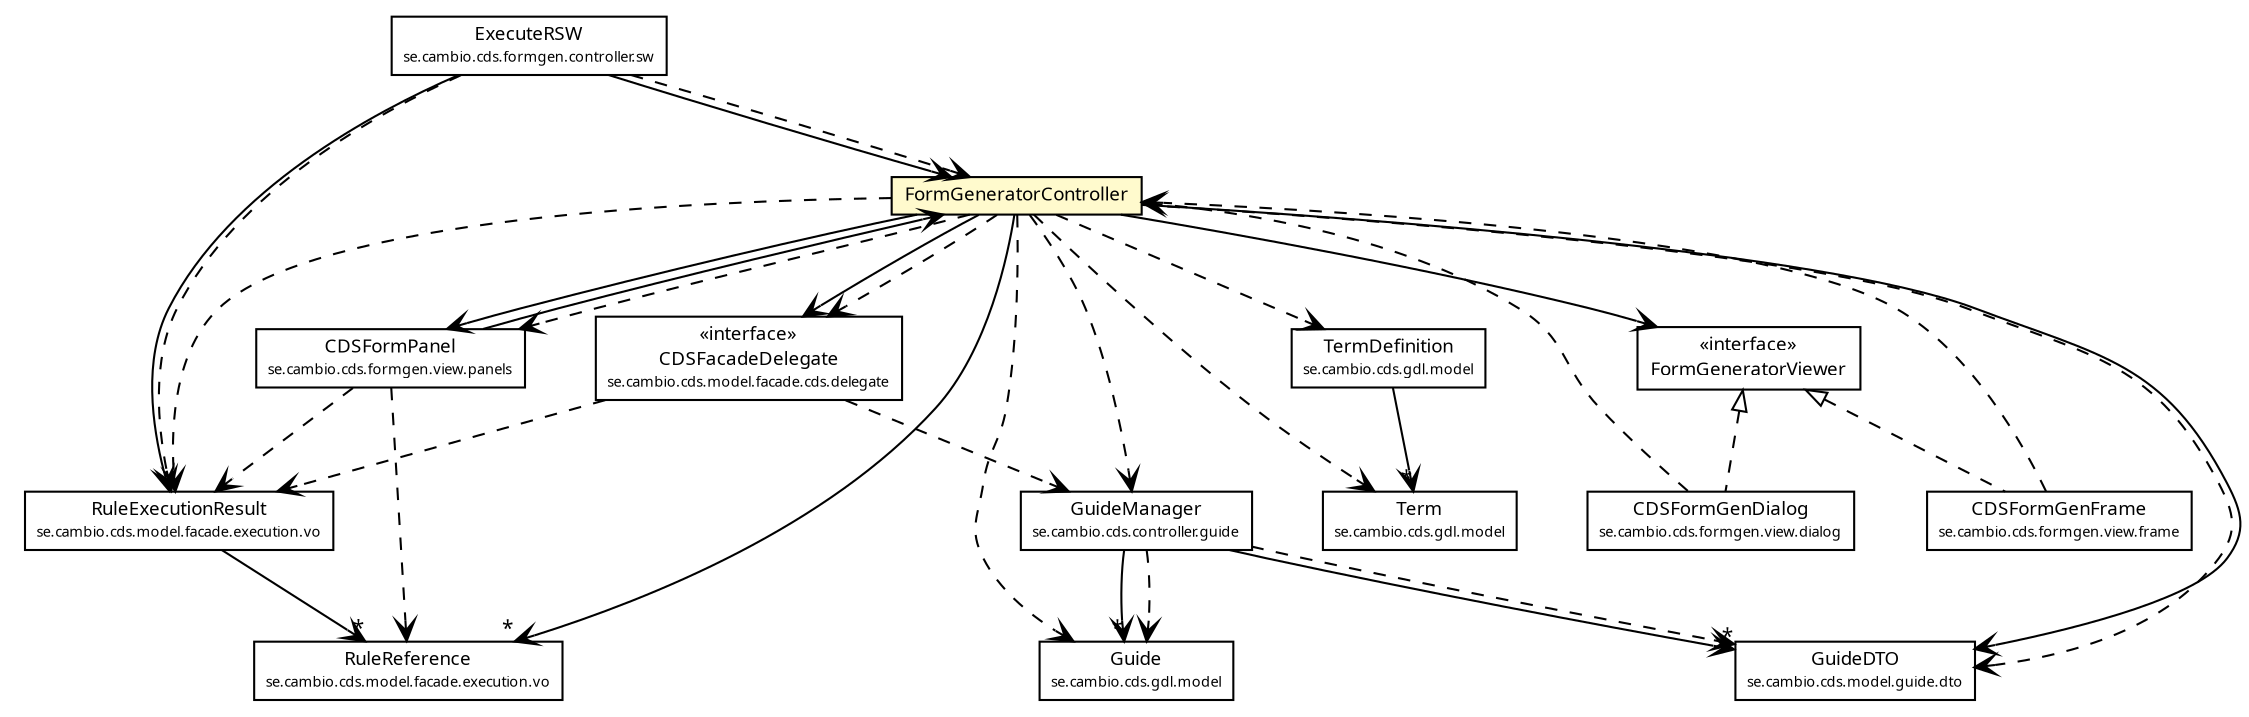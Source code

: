 #!/usr/local/bin/dot
#
# Class diagram 
# Generated by UMLGraph version R5_6 (http://www.umlgraph.org/)
#

digraph G {
	edge [fontname="Trebuchet MS",fontsize=10,labelfontname="Trebuchet MS",labelfontsize=10];
	node [fontname="Trebuchet MS",fontsize=10,shape=plaintext];
	nodesep=0.25;
	ranksep=0.5;
	// se.cambio.cds.model.guide.dto.GuideDTO
	c193852 [label=<<table title="se.cambio.cds.model.guide.dto.GuideDTO" border="0" cellborder="1" cellspacing="0" cellpadding="2" port="p" href="../../model/guide/dto/GuideDTO.html">
		<tr><td><table border="0" cellspacing="0" cellpadding="1">
<tr><td align="center" balign="center"><font face="Trebuchet MS"> GuideDTO </font></td></tr>
<tr><td align="center" balign="center"><font face="Trebuchet MS" point-size="7.0"> se.cambio.cds.model.guide.dto </font></td></tr>
		</table></td></tr>
		</table>>, URL="../../model/guide/dto/GuideDTO.html", fontname="Trebuchet MS", fontcolor="black", fontsize=9.0];
	// se.cambio.cds.gdl.model.TermDefinition
	c193861 [label=<<table title="se.cambio.cds.gdl.model.TermDefinition" border="0" cellborder="1" cellspacing="0" cellpadding="2" port="p" href="../../gdl/model/TermDefinition.html">
		<tr><td><table border="0" cellspacing="0" cellpadding="1">
<tr><td align="center" balign="center"><font face="Trebuchet MS"> TermDefinition </font></td></tr>
<tr><td align="center" balign="center"><font face="Trebuchet MS" point-size="7.0"> se.cambio.cds.gdl.model </font></td></tr>
		</table></td></tr>
		</table>>, URL="../../gdl/model/TermDefinition.html", fontname="Trebuchet MS", fontcolor="black", fontsize=9.0];
	// se.cambio.cds.gdl.model.Term
	c193863 [label=<<table title="se.cambio.cds.gdl.model.Term" border="0" cellborder="1" cellspacing="0" cellpadding="2" port="p" href="../../gdl/model/Term.html">
		<tr><td><table border="0" cellspacing="0" cellpadding="1">
<tr><td align="center" balign="center"><font face="Trebuchet MS"> Term </font></td></tr>
<tr><td align="center" balign="center"><font face="Trebuchet MS" point-size="7.0"> se.cambio.cds.gdl.model </font></td></tr>
		</table></td></tr>
		</table>>, URL="../../gdl/model/Term.html", fontname="Trebuchet MS", fontcolor="black", fontsize=9.0];
	// se.cambio.cds.gdl.model.Guide
	c193870 [label=<<table title="se.cambio.cds.gdl.model.Guide" border="0" cellborder="1" cellspacing="0" cellpadding="2" port="p" href="../../gdl/model/Guide.html">
		<tr><td><table border="0" cellspacing="0" cellpadding="1">
<tr><td align="center" balign="center"><font face="Trebuchet MS"> Guide </font></td></tr>
<tr><td align="center" balign="center"><font face="Trebuchet MS" point-size="7.0"> se.cambio.cds.gdl.model </font></td></tr>
		</table></td></tr>
		</table>>, URL="../../gdl/model/Guide.html", fontname="Trebuchet MS", fontcolor="black", fontsize=9.0];
	// se.cambio.cds.controller.guide.GuideManager
	c193998 [label=<<table title="se.cambio.cds.controller.guide.GuideManager" border="0" cellborder="1" cellspacing="0" cellpadding="2" port="p" href="../../controller/guide/GuideManager.html">
		<tr><td><table border="0" cellspacing="0" cellpadding="1">
<tr><td align="center" balign="center"><font face="Trebuchet MS"> GuideManager </font></td></tr>
<tr><td align="center" balign="center"><font face="Trebuchet MS" point-size="7.0"> se.cambio.cds.controller.guide </font></td></tr>
		</table></td></tr>
		</table>>, URL="../../controller/guide/GuideManager.html", fontname="Trebuchet MS", fontcolor="black", fontsize=9.0];
	// se.cambio.cds.model.facade.cds.delegate.CDSFacadeDelegate
	c194026 [label=<<table title="se.cambio.cds.model.facade.cds.delegate.CDSFacadeDelegate" border="0" cellborder="1" cellspacing="0" cellpadding="2" port="p" href="../../model/facade/cds/delegate/CDSFacadeDelegate.html">
		<tr><td><table border="0" cellspacing="0" cellpadding="1">
<tr><td align="center" balign="center"> &#171;interface&#187; </td></tr>
<tr><td align="center" balign="center"><font face="Trebuchet MS"> CDSFacadeDelegate </font></td></tr>
<tr><td align="center" balign="center"><font face="Trebuchet MS" point-size="7.0"> se.cambio.cds.model.facade.cds.delegate </font></td></tr>
		</table></td></tr>
		</table>>, URL="../../model/facade/cds/delegate/CDSFacadeDelegate.html", fontname="Trebuchet MS", fontcolor="black", fontsize=9.0];
	// se.cambio.cds.model.facade.execution.vo.RuleReference
	c194044 [label=<<table title="se.cambio.cds.model.facade.execution.vo.RuleReference" border="0" cellborder="1" cellspacing="0" cellpadding="2" port="p" href="../../model/facade/execution/vo/RuleReference.html">
		<tr><td><table border="0" cellspacing="0" cellpadding="1">
<tr><td align="center" balign="center"><font face="Trebuchet MS"> RuleReference </font></td></tr>
<tr><td align="center" balign="center"><font face="Trebuchet MS" point-size="7.0"> se.cambio.cds.model.facade.execution.vo </font></td></tr>
		</table></td></tr>
		</table>>, URL="../../model/facade/execution/vo/RuleReference.html", fontname="Trebuchet MS", fontcolor="black", fontsize=9.0];
	// se.cambio.cds.model.facade.execution.vo.RuleExecutionResult
	c194045 [label=<<table title="se.cambio.cds.model.facade.execution.vo.RuleExecutionResult" border="0" cellborder="1" cellspacing="0" cellpadding="2" port="p" href="../../model/facade/execution/vo/RuleExecutionResult.html">
		<tr><td><table border="0" cellspacing="0" cellpadding="1">
<tr><td align="center" balign="center"><font face="Trebuchet MS"> RuleExecutionResult </font></td></tr>
<tr><td align="center" balign="center"><font face="Trebuchet MS" point-size="7.0"> se.cambio.cds.model.facade.execution.vo </font></td></tr>
		</table></td></tr>
		</table>>, URL="../../model/facade/execution/vo/RuleExecutionResult.html", fontname="Trebuchet MS", fontcolor="black", fontsize=9.0];
	// se.cambio.cds.formgen.controller.FormGeneratorViewer
	c194207 [label=<<table title="se.cambio.cds.formgen.controller.FormGeneratorViewer" border="0" cellborder="1" cellspacing="0" cellpadding="2" port="p" href="./FormGeneratorViewer.html">
		<tr><td><table border="0" cellspacing="0" cellpadding="1">
<tr><td align="center" balign="center"> &#171;interface&#187; </td></tr>
<tr><td align="center" balign="center"><font face="Trebuchet MS"> FormGeneratorViewer </font></td></tr>
		</table></td></tr>
		</table>>, URL="./FormGeneratorViewer.html", fontname="Trebuchet MS", fontcolor="black", fontsize=9.0];
	// se.cambio.cds.formgen.controller.FormGeneratorController
	c194208 [label=<<table title="se.cambio.cds.formgen.controller.FormGeneratorController" border="0" cellborder="1" cellspacing="0" cellpadding="2" port="p" bgcolor="lemonChiffon" href="./FormGeneratorController.html">
		<tr><td><table border="0" cellspacing="0" cellpadding="1">
<tr><td align="center" balign="center"><font face="Trebuchet MS"> FormGeneratorController </font></td></tr>
		</table></td></tr>
		</table>>, URL="./FormGeneratorController.html", fontname="Trebuchet MS", fontcolor="black", fontsize=9.0];
	// se.cambio.cds.formgen.controller.sw.ExecuteRSW
	c194209 [label=<<table title="se.cambio.cds.formgen.controller.sw.ExecuteRSW" border="0" cellborder="1" cellspacing="0" cellpadding="2" port="p" href="./sw/ExecuteRSW.html">
		<tr><td><table border="0" cellspacing="0" cellpadding="1">
<tr><td align="center" balign="center"><font face="Trebuchet MS"> ExecuteRSW </font></td></tr>
<tr><td align="center" balign="center"><font face="Trebuchet MS" point-size="7.0"> se.cambio.cds.formgen.controller.sw </font></td></tr>
		</table></td></tr>
		</table>>, URL="./sw/ExecuteRSW.html", fontname="Trebuchet MS", fontcolor="black", fontsize=9.0];
	// se.cambio.cds.formgen.view.dialog.CDSFormGenDialog
	c194211 [label=<<table title="se.cambio.cds.formgen.view.dialog.CDSFormGenDialog" border="0" cellborder="1" cellspacing="0" cellpadding="2" port="p" href="../view/dialog/CDSFormGenDialog.html">
		<tr><td><table border="0" cellspacing="0" cellpadding="1">
<tr><td align="center" balign="center"><font face="Trebuchet MS"> CDSFormGenDialog </font></td></tr>
<tr><td align="center" balign="center"><font face="Trebuchet MS" point-size="7.0"> se.cambio.cds.formgen.view.dialog </font></td></tr>
		</table></td></tr>
		</table>>, URL="../view/dialog/CDSFormGenDialog.html", fontname="Trebuchet MS", fontcolor="black", fontsize=9.0];
	// se.cambio.cds.formgen.view.frame.CDSFormGenFrame
	c194213 [label=<<table title="se.cambio.cds.formgen.view.frame.CDSFormGenFrame" border="0" cellborder="1" cellspacing="0" cellpadding="2" port="p" href="../view/frame/CDSFormGenFrame.html">
		<tr><td><table border="0" cellspacing="0" cellpadding="1">
<tr><td align="center" balign="center"><font face="Trebuchet MS"> CDSFormGenFrame </font></td></tr>
<tr><td align="center" balign="center"><font face="Trebuchet MS" point-size="7.0"> se.cambio.cds.formgen.view.frame </font></td></tr>
		</table></td></tr>
		</table>>, URL="../view/frame/CDSFormGenFrame.html", fontname="Trebuchet MS", fontcolor="black", fontsize=9.0];
	// se.cambio.cds.formgen.view.panels.CDSFormPanel
	c194218 [label=<<table title="se.cambio.cds.formgen.view.panels.CDSFormPanel" border="0" cellborder="1" cellspacing="0" cellpadding="2" port="p" href="../view/panels/CDSFormPanel.html">
		<tr><td><table border="0" cellspacing="0" cellpadding="1">
<tr><td align="center" balign="center"><font face="Trebuchet MS"> CDSFormPanel </font></td></tr>
<tr><td align="center" balign="center"><font face="Trebuchet MS" point-size="7.0"> se.cambio.cds.formgen.view.panels </font></td></tr>
		</table></td></tr>
		</table>>, URL="../view/panels/CDSFormPanel.html", fontname="Trebuchet MS", fontcolor="black", fontsize=9.0];
	//se.cambio.cds.formgen.view.dialog.CDSFormGenDialog implements se.cambio.cds.formgen.controller.FormGeneratorViewer
	c194207:p -> c194211:p [dir=back,arrowtail=empty,style=dashed];
	//se.cambio.cds.formgen.view.frame.CDSFormGenFrame implements se.cambio.cds.formgen.controller.FormGeneratorViewer
	c194207:p -> c194213:p [dir=back,arrowtail=empty,style=dashed];
	// se.cambio.cds.gdl.model.TermDefinition NAVASSOC se.cambio.cds.gdl.model.Term
	c193861:p -> c193863:p [taillabel="", label="", headlabel="*", fontname="Trebuchet MS", fontcolor="black", fontsize=10.0, color="black", arrowhead=open];
	// se.cambio.cds.controller.guide.GuideManager NAVASSOC se.cambio.cds.model.guide.dto.GuideDTO
	c193998:p -> c193852:p [taillabel="", label="", headlabel="*", fontname="Trebuchet MS", fontcolor="black", fontsize=10.0, color="black", arrowhead=open];
	// se.cambio.cds.controller.guide.GuideManager NAVASSOC se.cambio.cds.gdl.model.Guide
	c193998:p -> c193870:p [taillabel="", label="", headlabel="*", fontname="Trebuchet MS", fontcolor="black", fontsize=10.0, color="black", arrowhead=open];
	// se.cambio.cds.model.facade.execution.vo.RuleExecutionResult NAVASSOC se.cambio.cds.model.facade.execution.vo.RuleReference
	c194045:p -> c194044:p [taillabel="", label="", headlabel="*", fontname="Trebuchet MS", fontcolor="black", fontsize=10.0, color="black", arrowhead=open];
	// se.cambio.cds.formgen.controller.FormGeneratorController NAVASSOC se.cambio.cds.model.guide.dto.GuideDTO
	c194208:p -> c193852:p [taillabel="", label="", headlabel="", fontname="Trebuchet MS", fontcolor="black", fontsize=10.0, color="black", arrowhead=open];
	// se.cambio.cds.formgen.controller.FormGeneratorController NAVASSOC se.cambio.cds.model.facade.cds.delegate.CDSFacadeDelegate
	c194208:p -> c194026:p [taillabel="", label="", headlabel="", fontname="Trebuchet MS", fontcolor="black", fontsize=10.0, color="black", arrowhead=open];
	// se.cambio.cds.formgen.controller.FormGeneratorController NAVASSOC se.cambio.cds.formgen.view.panels.CDSFormPanel
	c194208:p -> c194218:p [taillabel="", label="", headlabel="", fontname="Trebuchet MS", fontcolor="black", fontsize=10.0, color="black", arrowhead=open];
	// se.cambio.cds.formgen.controller.FormGeneratorController NAVASSOC se.cambio.cds.formgen.controller.FormGeneratorViewer
	c194208:p -> c194207:p [taillabel="", label="", headlabel="", fontname="Trebuchet MS", fontcolor="black", fontsize=10.0, color="black", arrowhead=open];
	// se.cambio.cds.formgen.controller.FormGeneratorController NAVASSOC se.cambio.cds.model.facade.execution.vo.RuleReference
	c194208:p -> c194044:p [taillabel="", label="", headlabel="*", fontname="Trebuchet MS", fontcolor="black", fontsize=10.0, color="black", arrowhead=open];
	// se.cambio.cds.formgen.controller.sw.ExecuteRSW NAVASSOC se.cambio.cds.model.facade.execution.vo.RuleExecutionResult
	c194209:p -> c194045:p [taillabel="", label="", headlabel="", fontname="Trebuchet MS", fontcolor="black", fontsize=10.0, color="black", arrowhead=open];
	// se.cambio.cds.formgen.controller.sw.ExecuteRSW NAVASSOC se.cambio.cds.formgen.controller.FormGeneratorController
	c194209:p -> c194208:p [taillabel="", label="", headlabel="", fontname="Trebuchet MS", fontcolor="black", fontsize=10.0, color="black", arrowhead=open];
	// se.cambio.cds.formgen.view.panels.CDSFormPanel NAVASSOC se.cambio.cds.formgen.controller.FormGeneratorController
	c194218:p -> c194208:p [taillabel="", label="", headlabel="", fontname="Trebuchet MS", fontcolor="black", fontsize=10.0, color="black", arrowhead=open];
	// se.cambio.cds.controller.guide.GuideManager DEPEND se.cambio.cds.model.guide.dto.GuideDTO
	c193998:p -> c193852:p [taillabel="", label="", headlabel="", fontname="Trebuchet MS", fontcolor="black", fontsize=10.0, color="black", arrowhead=open, style=dashed];
	// se.cambio.cds.controller.guide.GuideManager DEPEND se.cambio.cds.gdl.model.Guide
	c193998:p -> c193870:p [taillabel="", label="", headlabel="", fontname="Trebuchet MS", fontcolor="black", fontsize=10.0, color="black", arrowhead=open, style=dashed];
	// se.cambio.cds.model.facade.cds.delegate.CDSFacadeDelegate DEPEND se.cambio.cds.controller.guide.GuideManager
	c194026:p -> c193998:p [taillabel="", label="", headlabel="", fontname="Trebuchet MS", fontcolor="black", fontsize=10.0, color="black", arrowhead=open, style=dashed];
	// se.cambio.cds.model.facade.cds.delegate.CDSFacadeDelegate DEPEND se.cambio.cds.model.facade.execution.vo.RuleExecutionResult
	c194026:p -> c194045:p [taillabel="", label="", headlabel="", fontname="Trebuchet MS", fontcolor="black", fontsize=10.0, color="black", arrowhead=open, style=dashed];
	// se.cambio.cds.formgen.controller.FormGeneratorController DEPEND se.cambio.cds.model.facade.cds.delegate.CDSFacadeDelegate
	c194208:p -> c194026:p [taillabel="", label="", headlabel="", fontname="Trebuchet MS", fontcolor="black", fontsize=10.0, color="black", arrowhead=open, style=dashed];
	// se.cambio.cds.formgen.controller.FormGeneratorController DEPEND se.cambio.cds.gdl.model.TermDefinition
	c194208:p -> c193861:p [taillabel="", label="", headlabel="", fontname="Trebuchet MS", fontcolor="black", fontsize=10.0, color="black", arrowhead=open, style=dashed];
	// se.cambio.cds.formgen.controller.FormGeneratorController DEPEND se.cambio.cds.controller.guide.GuideManager
	c194208:p -> c193998:p [taillabel="", label="", headlabel="", fontname="Trebuchet MS", fontcolor="black", fontsize=10.0, color="black", arrowhead=open, style=dashed];
	// se.cambio.cds.formgen.controller.FormGeneratorController DEPEND se.cambio.cds.model.guide.dto.GuideDTO
	c194208:p -> c193852:p [taillabel="", label="", headlabel="", fontname="Trebuchet MS", fontcolor="black", fontsize=10.0, color="black", arrowhead=open, style=dashed];
	// se.cambio.cds.formgen.controller.FormGeneratorController DEPEND se.cambio.cds.gdl.model.Term
	c194208:p -> c193863:p [taillabel="", label="", headlabel="", fontname="Trebuchet MS", fontcolor="black", fontsize=10.0, color="black", arrowhead=open, style=dashed];
	// se.cambio.cds.formgen.controller.FormGeneratorController DEPEND se.cambio.cds.gdl.model.Guide
	c194208:p -> c193870:p [taillabel="", label="", headlabel="", fontname="Trebuchet MS", fontcolor="black", fontsize=10.0, color="black", arrowhead=open, style=dashed];
	// se.cambio.cds.formgen.controller.FormGeneratorController DEPEND se.cambio.cds.formgen.view.panels.CDSFormPanel
	c194208:p -> c194218:p [taillabel="", label="", headlabel="", fontname="Trebuchet MS", fontcolor="black", fontsize=10.0, color="black", arrowhead=open, style=dashed];
	// se.cambio.cds.formgen.controller.FormGeneratorController DEPEND se.cambio.cds.model.facade.execution.vo.RuleExecutionResult
	c194208:p -> c194045:p [taillabel="", label="", headlabel="", fontname="Trebuchet MS", fontcolor="black", fontsize=10.0, color="black", arrowhead=open, style=dashed];
	// se.cambio.cds.formgen.controller.sw.ExecuteRSW DEPEND se.cambio.cds.formgen.controller.FormGeneratorController
	c194209:p -> c194208:p [taillabel="", label="", headlabel="", fontname="Trebuchet MS", fontcolor="black", fontsize=10.0, color="black", arrowhead=open, style=dashed];
	// se.cambio.cds.formgen.controller.sw.ExecuteRSW DEPEND se.cambio.cds.model.facade.execution.vo.RuleExecutionResult
	c194209:p -> c194045:p [taillabel="", label="", headlabel="", fontname="Trebuchet MS", fontcolor="black", fontsize=10.0, color="black", arrowhead=open, style=dashed];
	// se.cambio.cds.formgen.view.dialog.CDSFormGenDialog DEPEND se.cambio.cds.formgen.controller.FormGeneratorController
	c194211:p -> c194208:p [taillabel="", label="", headlabel="", fontname="Trebuchet MS", fontcolor="black", fontsize=10.0, color="black", arrowhead=open, style=dashed];
	// se.cambio.cds.formgen.view.frame.CDSFormGenFrame DEPEND se.cambio.cds.formgen.controller.FormGeneratorController
	c194213:p -> c194208:p [taillabel="", label="", headlabel="", fontname="Trebuchet MS", fontcolor="black", fontsize=10.0, color="black", arrowhead=open, style=dashed];
	// se.cambio.cds.formgen.view.panels.CDSFormPanel DEPEND se.cambio.cds.model.facade.execution.vo.RuleReference
	c194218:p -> c194044:p [taillabel="", label="", headlabel="", fontname="Trebuchet MS", fontcolor="black", fontsize=10.0, color="black", arrowhead=open, style=dashed];
	// se.cambio.cds.formgen.view.panels.CDSFormPanel DEPEND se.cambio.cds.model.facade.execution.vo.RuleExecutionResult
	c194218:p -> c194045:p [taillabel="", label="", headlabel="", fontname="Trebuchet MS", fontcolor="black", fontsize=10.0, color="black", arrowhead=open, style=dashed];
}

